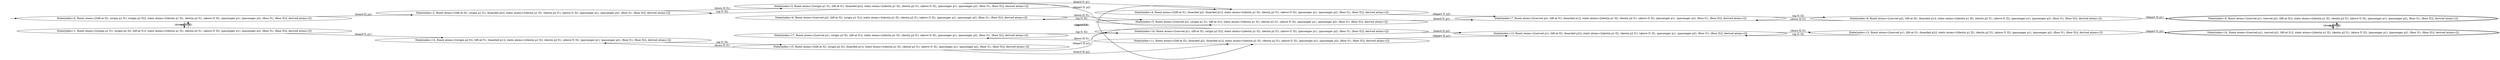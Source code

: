 digraph {
rankdir="LR"
s0[label="State(index=0, fluent atoms=[(lift-at f2), (origin p1 f1), (origin p2 f2)], static atoms=[(destin p1 f2), (destin p2 f1), (above f1 f2), (passenger p1), (passenger p2), (floor f1), (floor f2)], derived atoms=[])"]
s1[label="State(index=1, fluent atoms=[(origin p1 f1), (origin p2 f2), (lift-at f1)], static atoms=[(destin p1 f2), (destin p2 f1), (above f1 f2), (passenger p1), (passenger p2), (floor f1), (floor f2)], derived atoms=[])"]
s2[label="State(index=2, fluent atoms=[(lift-at f2), (origin p1 f1), (boarded p2)], static atoms=[(destin p1 f2), (destin p2 f1), (above f1 f2), (passenger p1), (passenger p2), (floor f1), (floor f2)], derived atoms=[])"]
s3[label="State(index=3, fluent atoms=[(origin p1 f1), (lift-at f1), (boarded p2)], static atoms=[(destin p1 f2), (destin p2 f1), (above f1 f2), (passenger p1), (passenger p2), (floor f1), (floor f2)], derived atoms=[])"]
s4[label="State(index=4, fluent atoms=[(lift-at f1), (boarded p2), (boarded p1)], static atoms=[(destin p1 f2), (destin p2 f1), (above f1 f2), (passenger p1), (passenger p2), (floor f1), (floor f2)], derived atoms=[])"]
s5[label="State(index=5, fluent atoms=[(served p2), (origin p1 f1), (lift-at f1)], static atoms=[(destin p1 f2), (destin p2 f1), (above f1 f2), (passenger p1), (passenger p2), (floor f1), (floor f2)], derived atoms=[])"]
s6[label="State(index=6, fluent atoms=[(served p2), (lift-at f2), (origin p1 f1)], static atoms=[(destin p1 f2), (destin p2 f1), (above f1 f2), (passenger p1), (passenger p2), (floor f1), (floor f2)], derived atoms=[])"]
s7[label="State(index=7, fluent atoms=[(served p2), (lift-at f1), (boarded p1)], static atoms=[(destin p1 f2), (destin p2 f1), (above f1 f2), (passenger p1), (passenger p2), (floor f1), (floor f2)], derived atoms=[])"]
s8[label="State(index=8, fluent atoms=[(served p2), (lift-at f2), (boarded p1)], static atoms=[(destin p1 f2), (destin p2 f1), (above f1 f2), (passenger p1), (passenger p2), (floor f1), (floor f2)], derived atoms=[])"]
s9[peripheries=2,label="State(index=9, fluent atoms=[(served p1), (served p2), (lift-at f2)], static atoms=[(destin p1 f2), (destin p2 f1), (above f1 f2), (passenger p1), (passenger p2), (floor f1), (floor f2)], derived atoms=[])"]
s10[peripheries=2,label="State(index=10, fluent atoms=[(served p1), (served p2), (lift-at f1)], static atoms=[(destin p1 f2), (destin p2 f1), (above f1 f2), (passenger p1), (passenger p2), (floor f1), (floor f2)], derived atoms=[])"]
s11[label="State(index=11, fluent atoms=[(lift-at f2), (boarded p2), (boarded p1)], static atoms=[(destin p1 f2), (destin p2 f1), (above f1 f2), (passenger p1), (passenger p2), (floor f1), (floor f2)], derived atoms=[])"]
s12[label="State(index=12, fluent atoms=[(served p1), (lift-at f2), (boarded p2)], static atoms=[(destin p1 f2), (destin p2 f1), (above f1 f2), (passenger p1), (passenger p2), (floor f1), (floor f2)], derived atoms=[])"]
s13[label="State(index=13, fluent atoms=[(served p1), (lift-at f1), (boarded p2)], static atoms=[(destin p1 f2), (destin p2 f1), (above f1 f2), (passenger p1), (passenger p2), (floor f1), (floor f2)], derived atoms=[])"]
s14[label="State(index=14, fluent atoms=[(origin p2 f2), (lift-at f1), (boarded p1)], static atoms=[(destin p1 f2), (destin p2 f1), (above f1 f2), (passenger p1), (passenger p2), (floor f1), (floor f2)], derived atoms=[])"]
s15[label="State(index=15, fluent atoms=[(lift-at f2), (origin p2 f2), (boarded p1)], static atoms=[(destin p1 f2), (destin p2 f1), (above f1 f2), (passenger p1), (passenger p2), (floor f1), (floor f2)], derived atoms=[])"]
s16[label="State(index=16, fluent atoms=[(served p1), (lift-at f2), (origin p2 f2)], static atoms=[(destin p1 f2), (destin p2 f1), (above f1 f2), (passenger p1), (passenger p2), (floor f1), (floor f2)], derived atoms=[])"]
s17[label="State(index=17, fluent atoms=[(served p1), (origin p2 f2), (lift-at f1)], static atoms=[(destin p1 f2), (destin p2 f1), (above f1 f2), (passenger p1), (passenger p2), (floor f1), (floor f2)], derived atoms=[])"]
Dangling [ label = "", style = invis ]
{ rank = same; Dangling }
Dangling -> s0
{ rank = same; s0,s1}
{ rank = same; s2,s14}
{ rank = same; s3,s6,s15,s17}
{ rank = same; s4,s5,s11,s16}
{ rank = same; s7,s12}
{ rank = same; s8,s13}
{ rank = same; s9,s10}
s0->s1 [label="(down f2 f1)"]
s0->s2 [label="(board f2 p2)"]
s2->s3 [label="(down f2 f1)"]
s3->s2 [label="(up f1 f2)"]
s3->s4 [label="(board f1 p1)"]
s3->s5 [label="(depart f1 p2)"]
s5->s6 [label="(up f1 f2)"]
s5->s7 [label="(board f1 p1)"]
s7->s8 [label="(up f1 f2)"]
s8->s7 [label="(down f2 f1)"]
s8->s9 [label="(depart f2 p1)"]
s9->s10 [label="(down f2 f1)"]
s10->s9 [label="(up f1 f2)"]
s6->s5 [label="(down f2 f1)"]
s4->s11 [label="(up f1 f2)"]
s4->s7 [label="(depart f1 p2)"]
s11->s4 [label="(down f2 f1)"]
s11->s12 [label="(depart f2 p1)"]
s12->s13 [label="(down f2 f1)"]
s13->s12 [label="(up f1 f2)"]
s13->s10 [label="(depart f1 p2)"]
s1->s0 [label="(up f1 f2)"]
s1->s14 [label="(board f1 p1)"]
s14->s15 [label="(up f1 f2)"]
s15->s14 [label="(down f2 f1)"]
s15->s11 [label="(board f2 p2)"]
s15->s16 [label="(depart f2 p1)"]
s16->s17 [label="(down f2 f1)"]
s16->s12 [label="(board f2 p2)"]
s17->s16 [label="(up f1 f2)"]
}
